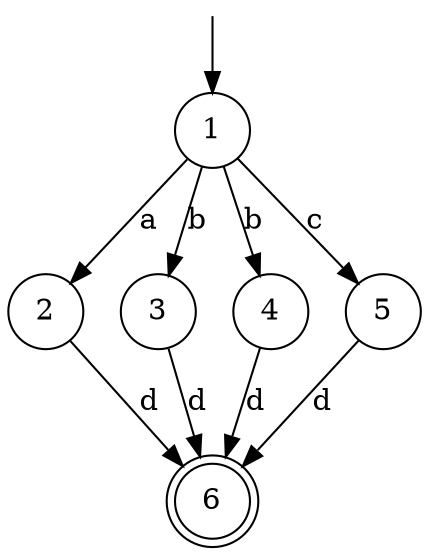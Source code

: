digraph G {
	node [shape = point, color=white, fontcolor=white]; start;
	node [shape = circle, color=black, fontcolor=black]; 1; 2; 3; 4; 5;
	node [shape = doublecircle, color=black, fontcolor=black]; 6;
	start -> 1 [label=""];
	1 -> 2 [label="a"];
	1 -> 3 [label="b"];
	1 -> 4 [label="b"];
	1 -> 5 [label="c"];
	2 -> 6 [label="d"];
	3 -> 6 [label="d"];
	4 -> 6 [label="d"];
	5 -> 6 [label="d"];
}